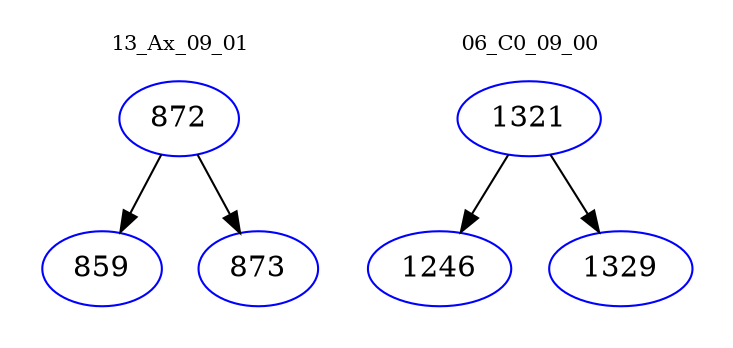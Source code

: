 digraph{
subgraph cluster_0 {
color = white
label = "13_Ax_09_01";
fontsize=10;
T0_872 [label="872", color="blue"]
T0_872 -> T0_859 [color="black"]
T0_859 [label="859", color="blue"]
T0_872 -> T0_873 [color="black"]
T0_873 [label="873", color="blue"]
}
subgraph cluster_1 {
color = white
label = "06_C0_09_00";
fontsize=10;
T1_1321 [label="1321", color="blue"]
T1_1321 -> T1_1246 [color="black"]
T1_1246 [label="1246", color="blue"]
T1_1321 -> T1_1329 [color="black"]
T1_1329 [label="1329", color="blue"]
}
}
